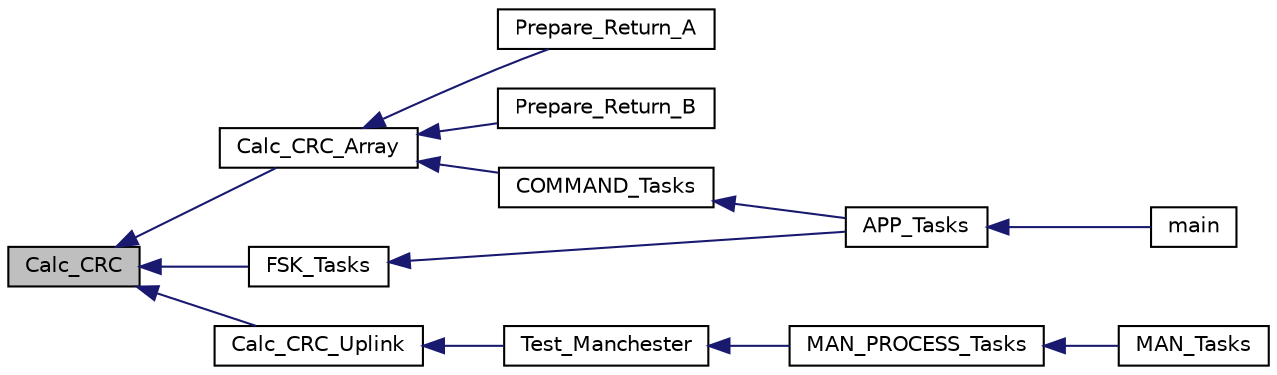 digraph "Calc_CRC"
{
  edge [fontname="Helvetica",fontsize="10",labelfontname="Helvetica",labelfontsize="10"];
  node [fontname="Helvetica",fontsize="10",shape=record];
  rankdir="LR";
  Node5 [label="Calc_CRC",height=0.2,width=0.4,color="black", fillcolor="grey75", style="filled", fontcolor="black"];
  Node5 -> Node6 [dir="back",color="midnightblue",fontsize="10",style="solid",fontname="Helvetica"];
  Node6 [label="Calc_CRC_Array",height=0.2,width=0.4,color="black", fillcolor="white", style="filled",URL="$inszt__crc_8c.html#ad52062411721def378a9750434efabe7"];
  Node6 -> Node7 [dir="back",color="midnightblue",fontsize="10",style="solid",fontname="Helvetica"];
  Node7 [label="COMMAND_Tasks",height=0.2,width=0.4,color="black", fillcolor="white", style="filled",URL="$inszt__commands_8c.html#a18253442833a6f9dcc1031492524596c"];
  Node7 -> Node8 [dir="back",color="midnightblue",fontsize="10",style="solid",fontname="Helvetica"];
  Node8 [label="APP_Tasks",height=0.2,width=0.4,color="black", fillcolor="white", style="filled",URL="$inszt__app_8c.html#a859aee46b660cfee47cfd45ce08f6862"];
  Node8 -> Node9 [dir="back",color="midnightblue",fontsize="10",style="solid",fontname="Helvetica"];
  Node9 [label="main",height=0.2,width=0.4,color="black", fillcolor="white", style="filled",URL="$inszt__main_8c.html#a840291bc02cba5474a4cb46a9b9566fe"];
  Node6 -> Node10 [dir="back",color="midnightblue",fontsize="10",style="solid",fontname="Helvetica"];
  Node10 [label="Prepare_Return_A",height=0.2,width=0.4,color="black", fillcolor="white", style="filled",URL="$statusst_8h.html#a0e9c19489da0b2f35029d786831aba98"];
  Node6 -> Node11 [dir="back",color="midnightblue",fontsize="10",style="solid",fontname="Helvetica"];
  Node11 [label="Prepare_Return_B",height=0.2,width=0.4,color="black", fillcolor="white", style="filled",URL="$statusst_8h.html#ab840ab8e52cac36008d83ff62f7124ca"];
  Node5 -> Node12 [dir="back",color="midnightblue",fontsize="10",style="solid",fontname="Helvetica"];
  Node12 [label="Calc_CRC_Uplink",height=0.2,width=0.4,color="black", fillcolor="white", style="filled",URL="$inszt__crc_8c.html#a3986e22036b3b68348435b4d7e381429"];
  Node12 -> Node13 [dir="back",color="midnightblue",fontsize="10",style="solid",fontname="Helvetica"];
  Node13 [label="Test_Manchester",height=0.2,width=0.4,color="black", fillcolor="white", style="filled",URL="$inszt__man_8c.html#a58180a4bddf2eb82b49ce86257a95346"];
  Node13 -> Node14 [dir="back",color="midnightblue",fontsize="10",style="solid",fontname="Helvetica"];
  Node14 [label="MAN_PROCESS_Tasks",height=0.2,width=0.4,color="black", fillcolor="white", style="filled",URL="$inszt__man_8c.html#a48e348dab43f9719d4c7f62dcdc91ccf"];
  Node14 -> Node15 [dir="back",color="midnightblue",fontsize="10",style="solid",fontname="Helvetica"];
  Node15 [label="MAN_Tasks",height=0.2,width=0.4,color="black", fillcolor="white", style="filled",URL="$man_8h.html#aee1e768706fd21921cca7b874ff4f232"];
  Node5 -> Node16 [dir="back",color="midnightblue",fontsize="10",style="solid",fontname="Helvetica"];
  Node16 [label="FSK_Tasks",height=0.2,width=0.4,color="black", fillcolor="white", style="filled",URL="$inszt__fsk_8c.html#a86e42784b2bc0d852d28898161103760"];
  Node16 -> Node8 [dir="back",color="midnightblue",fontsize="10",style="solid",fontname="Helvetica"];
}
